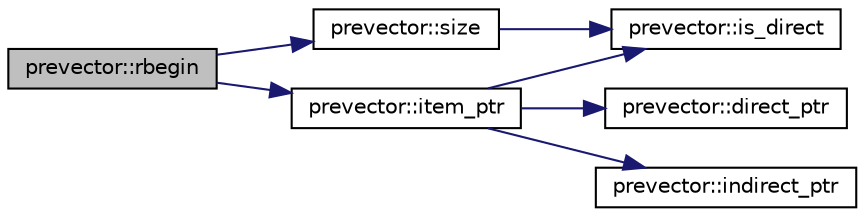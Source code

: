 digraph "prevector::rbegin"
{
  edge [fontname="Helvetica",fontsize="10",labelfontname="Helvetica",labelfontsize="10"];
  node [fontname="Helvetica",fontsize="10",shape=record];
  rankdir="LR";
  Node497 [label="prevector::rbegin",height=0.2,width=0.4,color="black", fillcolor="grey75", style="filled", fontcolor="black"];
  Node497 -> Node498 [color="midnightblue",fontsize="10",style="solid",fontname="Helvetica"];
  Node498 [label="prevector::item_ptr",height=0.2,width=0.4,color="black", fillcolor="white", style="filled",URL="$de/d38/classprevector.html#a59f1d7bcbc751cfa0faddd7ffa184846"];
  Node498 -> Node499 [color="midnightblue",fontsize="10",style="solid",fontname="Helvetica"];
  Node499 [label="prevector::is_direct",height=0.2,width=0.4,color="black", fillcolor="white", style="filled",URL="$de/d38/classprevector.html#a933e204a7e29c6bbc85479d023c00ff8"];
  Node498 -> Node500 [color="midnightblue",fontsize="10",style="solid",fontname="Helvetica"];
  Node500 [label="prevector::direct_ptr",height=0.2,width=0.4,color="black", fillcolor="white", style="filled",URL="$de/d38/classprevector.html#a20150a43dd87c33f0e855a55bd3418e8"];
  Node498 -> Node501 [color="midnightblue",fontsize="10",style="solid",fontname="Helvetica"];
  Node501 [label="prevector::indirect_ptr",height=0.2,width=0.4,color="black", fillcolor="white", style="filled",URL="$de/d38/classprevector.html#ae3343cc65be9fd678b4a6f8305624de6"];
  Node497 -> Node502 [color="midnightblue",fontsize="10",style="solid",fontname="Helvetica"];
  Node502 [label="prevector::size",height=0.2,width=0.4,color="black", fillcolor="white", style="filled",URL="$de/d38/classprevector.html#a626f7d206dbc24e5610631809762758b"];
  Node502 -> Node499 [color="midnightblue",fontsize="10",style="solid",fontname="Helvetica"];
}
